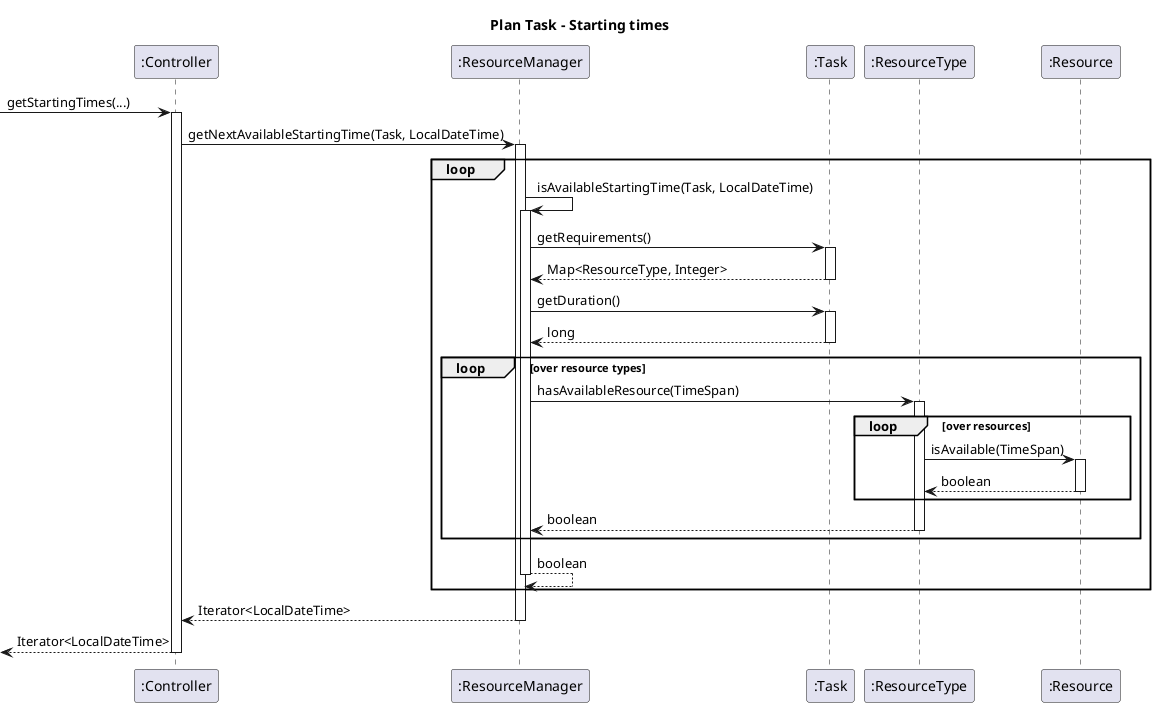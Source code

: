 @startuml

title "Plan Task - Starting times"

-> ":Controller": getStartingTimes(...)
activate ":Controller"

":Controller" -> ":ResourceManager": getNextAvailableStartingTime(Task, LocalDateTime)
activate ":ResourceManager"

loop
    ":ResourceManager" -> ":ResourceManager": isAvailableStartingTime(Task, LocalDateTime)
    activate ":ResourceManager"

    ":ResourceManager" -> ":Task": getRequirements()
    activate ":Task"
    ":Task" --> ":ResourceManager": Map<ResourceType, Integer>
    deactivate ":Task"

    ":ResourceManager" -> ":Task": getDuration()
    activate ":Task"
    ":Task" --> ":ResourceManager": long
    deactivate ":Task"

    loop over resource types

        ":ResourceManager" -> ":ResourceType": hasAvailableResource(TimeSpan)
        activate ":ResourceType"

        loop over resources

            ":ResourceType" -> ":Resource": isAvailable(TimeSpan)
            activate ":Resource"

            ":Resource" --> ":ResourceType": boolean
            deactivate ":Resource"

        end

        ":ResourceType" --> ":ResourceManager": boolean
        deactivate ":ResourceType"

    end

    ":ResourceManager" --> ":ResourceManager": boolean
    deactivate ":ResourceManager"
end

":ResourceManager" --> ":Controller": Iterator<LocalDateTime>
deactivate ":ResourceManager"

<-- ":Controller": Iterator<LocalDateTime>
deactivate ":Controller"

@enduml
